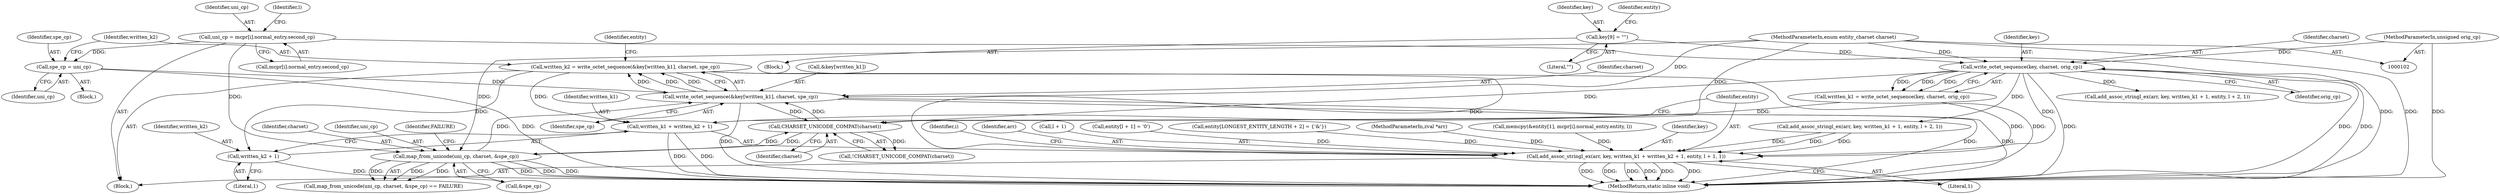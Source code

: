 digraph "0_php-src_0da8b8b801f9276359262f1ef8274c7812d3dfda?w=1_12@API" {
"1000293" [label="(Call,written_k2 = write_octet_sequence(&key[written_k1], charset, spe_cp))"];
"1000295" [label="(Call,write_octet_sequence(&key[written_k1], charset, spe_cp))"];
"1000276" [label="(Call,CHARSET_UNICODE_COMPAT(charset))"];
"1000118" [label="(Call,write_octet_sequence(key, charset, orig_cp))"];
"1000109" [label="(Call,key[9] = \"\")"];
"1000105" [label="(MethodParameterIn,enum entity_charset charset)"];
"1000104" [label="(MethodParameterIn,unsigned orig_cp)"];
"1000281" [label="(Call,map_from_unicode(uni_cp, charset, &spe_cp))"];
"1000256" [label="(Call,uni_cp = mcpr[i].normal_entry.second_cp)"];
"1000290" [label="(Call,spe_cp = uni_cp)"];
"1000329" [label="(Call,add_assoc_stringl_ex(arr, key, written_k1 + written_k2 + 1, entity, l + 1, 1))"];
"1000332" [label="(Call,written_k1 + written_k2 + 1)"];
"1000334" [label="(Call,written_k2 + 1)"];
"1000251" [label="(Block,)"];
"1000300" [label="(Identifier,charset)"];
"1000119" [label="(Identifier,key)"];
"1000104" [label="(MethodParameterIn,unsigned orig_cp)"];
"1000295" [label="(Call,write_octet_sequence(&key[written_k1], charset, spe_cp))"];
"1000116" [label="(Call,written_k1 = write_octet_sequence(key, charset, orig_cp))"];
"1000158" [label="(Call,add_assoc_stringl_ex(arr, key, written_k1 + 1, entity, l + 2, 1))"];
"1000111" [label="(Literal,\"\")"];
"1000302" [label="(Call,memcpy(&entity[1], mcpr[i].normal_entry.entity, l))"];
"1000331" [label="(Identifier,key)"];
"1000257" [label="(Identifier,uni_cp)"];
"1000294" [label="(Identifier,written_k2)"];
"1000250" [label="(Identifier,i)"];
"1000280" [label="(Call,map_from_unicode(uni_cp, charset, &spe_cp) == FAILURE)"];
"1000277" [label="(Identifier,charset)"];
"1000266" [label="(Identifier,l)"];
"1000286" [label="(Identifier,FAILURE)"];
"1000109" [label="(Call,key[9] = \"\")"];
"1000107" [label="(Block,)"];
"1000256" [label="(Call,uni_cp = mcpr[i].normal_entry.second_cp)"];
"1000334" [label="(Call,written_k2 + 1)"];
"1000296" [label="(Call,&key[written_k1])"];
"1000291" [label="(Identifier,spe_cp)"];
"1000292" [label="(Identifier,uni_cp)"];
"1000275" [label="(Call,!CHARSET_UNICODE_COMPAT(charset))"];
"1000281" [label="(Call,map_from_unicode(uni_cp, charset, &spe_cp))"];
"1000283" [label="(Identifier,charset)"];
"1000293" [label="(Call,written_k2 = write_octet_sequence(&key[written_k1], charset, spe_cp))"];
"1000330" [label="(Identifier,arr)"];
"1000338" [label="(Call,l + 1)"];
"1000329" [label="(Call,add_assoc_stringl_ex(arr, key, written_k1 + written_k2 + 1, entity, l + 1, 1))"];
"1000290" [label="(Call,spe_cp = uni_cp)"];
"1000322" [label="(Call,entity[l + 1] = '\0')"];
"1000282" [label="(Identifier,uni_cp)"];
"1000121" [label="(Identifier,orig_cp)"];
"1000258" [label="(Call,mcpr[i].normal_entry.second_cp)"];
"1000110" [label="(Identifier,key)"];
"1000305" [label="(Identifier,entity)"];
"1000289" [label="(Block,)"];
"1000222" [label="(Call,add_assoc_stringl_ex(arr, key, written_k1 + 1, entity, l + 2, 1))"];
"1000341" [label="(Literal,1)"];
"1000113" [label="(Call,entity[LONGEST_ENTITY_LENGTH + 2] = {'&'})"];
"1000301" [label="(Identifier,spe_cp)"];
"1000114" [label="(Identifier,entity)"];
"1000284" [label="(Call,&spe_cp)"];
"1000337" [label="(Identifier,entity)"];
"1000335" [label="(Identifier,written_k2)"];
"1000105" [label="(MethodParameterIn,enum entity_charset charset)"];
"1000120" [label="(Identifier,charset)"];
"1000336" [label="(Literal,1)"];
"1000332" [label="(Call,written_k1 + written_k2 + 1)"];
"1000276" [label="(Call,CHARSET_UNICODE_COMPAT(charset))"];
"1000106" [label="(MethodParameterIn,zval *arr)"];
"1000118" [label="(Call,write_octet_sequence(key, charset, orig_cp))"];
"1000333" [label="(Identifier,written_k1)"];
"1000342" [label="(MethodReturn,static inline void)"];
"1000293" -> "1000251"  [label="AST: "];
"1000293" -> "1000295"  [label="CFG: "];
"1000294" -> "1000293"  [label="AST: "];
"1000295" -> "1000293"  [label="AST: "];
"1000305" -> "1000293"  [label="CFG: "];
"1000293" -> "1000342"  [label="DDG: "];
"1000295" -> "1000293"  [label="DDG: "];
"1000295" -> "1000293"  [label="DDG: "];
"1000295" -> "1000293"  [label="DDG: "];
"1000293" -> "1000329"  [label="DDG: "];
"1000293" -> "1000332"  [label="DDG: "];
"1000293" -> "1000334"  [label="DDG: "];
"1000295" -> "1000301"  [label="CFG: "];
"1000296" -> "1000295"  [label="AST: "];
"1000300" -> "1000295"  [label="AST: "];
"1000301" -> "1000295"  [label="AST: "];
"1000295" -> "1000342"  [label="DDG: "];
"1000295" -> "1000342"  [label="DDG: "];
"1000295" -> "1000342"  [label="DDG: "];
"1000295" -> "1000276"  [label="DDG: "];
"1000276" -> "1000295"  [label="DDG: "];
"1000281" -> "1000295"  [label="DDG: "];
"1000105" -> "1000295"  [label="DDG: "];
"1000290" -> "1000295"  [label="DDG: "];
"1000276" -> "1000275"  [label="AST: "];
"1000276" -> "1000277"  [label="CFG: "];
"1000277" -> "1000276"  [label="AST: "];
"1000275" -> "1000276"  [label="CFG: "];
"1000276" -> "1000275"  [label="DDG: "];
"1000118" -> "1000276"  [label="DDG: "];
"1000281" -> "1000276"  [label="DDG: "];
"1000105" -> "1000276"  [label="DDG: "];
"1000276" -> "1000281"  [label="DDG: "];
"1000118" -> "1000116"  [label="AST: "];
"1000118" -> "1000121"  [label="CFG: "];
"1000119" -> "1000118"  [label="AST: "];
"1000120" -> "1000118"  [label="AST: "];
"1000121" -> "1000118"  [label="AST: "];
"1000116" -> "1000118"  [label="CFG: "];
"1000118" -> "1000342"  [label="DDG: "];
"1000118" -> "1000342"  [label="DDG: "];
"1000118" -> "1000342"  [label="DDG: "];
"1000118" -> "1000116"  [label="DDG: "];
"1000118" -> "1000116"  [label="DDG: "];
"1000118" -> "1000116"  [label="DDG: "];
"1000109" -> "1000118"  [label="DDG: "];
"1000105" -> "1000118"  [label="DDG: "];
"1000104" -> "1000118"  [label="DDG: "];
"1000118" -> "1000158"  [label="DDG: "];
"1000118" -> "1000222"  [label="DDG: "];
"1000118" -> "1000329"  [label="DDG: "];
"1000109" -> "1000107"  [label="AST: "];
"1000109" -> "1000111"  [label="CFG: "];
"1000110" -> "1000109"  [label="AST: "];
"1000111" -> "1000109"  [label="AST: "];
"1000114" -> "1000109"  [label="CFG: "];
"1000105" -> "1000102"  [label="AST: "];
"1000105" -> "1000342"  [label="DDG: "];
"1000105" -> "1000281"  [label="DDG: "];
"1000104" -> "1000102"  [label="AST: "];
"1000104" -> "1000342"  [label="DDG: "];
"1000281" -> "1000280"  [label="AST: "];
"1000281" -> "1000284"  [label="CFG: "];
"1000282" -> "1000281"  [label="AST: "];
"1000283" -> "1000281"  [label="AST: "];
"1000284" -> "1000281"  [label="AST: "];
"1000286" -> "1000281"  [label="CFG: "];
"1000281" -> "1000342"  [label="DDG: "];
"1000281" -> "1000342"  [label="DDG: "];
"1000281" -> "1000342"  [label="DDG: "];
"1000281" -> "1000280"  [label="DDG: "];
"1000281" -> "1000280"  [label="DDG: "];
"1000281" -> "1000280"  [label="DDG: "];
"1000256" -> "1000281"  [label="DDG: "];
"1000256" -> "1000251"  [label="AST: "];
"1000256" -> "1000258"  [label="CFG: "];
"1000257" -> "1000256"  [label="AST: "];
"1000258" -> "1000256"  [label="AST: "];
"1000266" -> "1000256"  [label="CFG: "];
"1000256" -> "1000342"  [label="DDG: "];
"1000256" -> "1000290"  [label="DDG: "];
"1000290" -> "1000289"  [label="AST: "];
"1000290" -> "1000292"  [label="CFG: "];
"1000291" -> "1000290"  [label="AST: "];
"1000292" -> "1000290"  [label="AST: "];
"1000294" -> "1000290"  [label="CFG: "];
"1000290" -> "1000342"  [label="DDG: "];
"1000329" -> "1000251"  [label="AST: "];
"1000329" -> "1000341"  [label="CFG: "];
"1000330" -> "1000329"  [label="AST: "];
"1000331" -> "1000329"  [label="AST: "];
"1000332" -> "1000329"  [label="AST: "];
"1000337" -> "1000329"  [label="AST: "];
"1000338" -> "1000329"  [label="AST: "];
"1000341" -> "1000329"  [label="AST: "];
"1000250" -> "1000329"  [label="CFG: "];
"1000329" -> "1000342"  [label="DDG: "];
"1000329" -> "1000342"  [label="DDG: "];
"1000329" -> "1000342"  [label="DDG: "];
"1000329" -> "1000342"  [label="DDG: "];
"1000329" -> "1000342"  [label="DDG: "];
"1000329" -> "1000342"  [label="DDG: "];
"1000222" -> "1000329"  [label="DDG: "];
"1000222" -> "1000329"  [label="DDG: "];
"1000222" -> "1000329"  [label="DDG: "];
"1000106" -> "1000329"  [label="DDG: "];
"1000116" -> "1000329"  [label="DDG: "];
"1000322" -> "1000329"  [label="DDG: "];
"1000113" -> "1000329"  [label="DDG: "];
"1000302" -> "1000329"  [label="DDG: "];
"1000332" -> "1000334"  [label="CFG: "];
"1000333" -> "1000332"  [label="AST: "];
"1000334" -> "1000332"  [label="AST: "];
"1000337" -> "1000332"  [label="CFG: "];
"1000332" -> "1000342"  [label="DDG: "];
"1000332" -> "1000342"  [label="DDG: "];
"1000116" -> "1000332"  [label="DDG: "];
"1000334" -> "1000336"  [label="CFG: "];
"1000335" -> "1000334"  [label="AST: "];
"1000336" -> "1000334"  [label="AST: "];
"1000334" -> "1000342"  [label="DDG: "];
}
